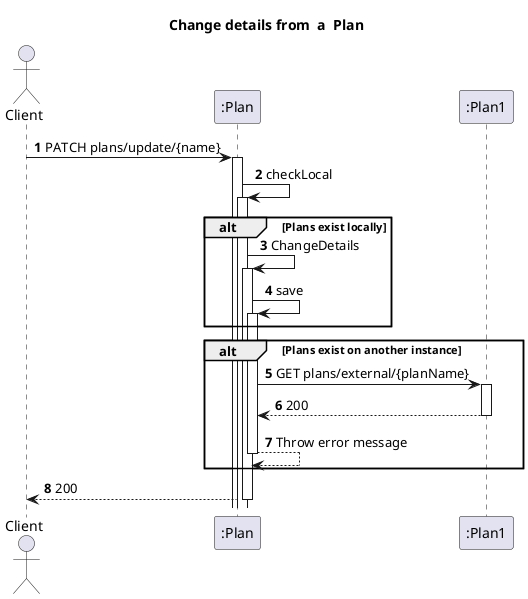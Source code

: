 @startuml
'https://plantuml.com/sequence-diagram
autoactivate on
autonumber
title  Change details from  a  Plan

autonumber

actor "Client" as Ac
participant ":Plan" as Auth
participant ":Plan1" as Serv


Ac->Auth:PATCH plans/update/{name}
Auth->Auth:checkLocal

alt Plans exist locally
Auth->Auth:ChangeDetails
Auth->Auth:save
end
alt Plans exist on another instance
Auth->Serv: GET plans/external/{planName}
Serv-->Auth:200
Auth-->Auth:Throw error message

end
Auth-->Ac:200









@enduml
